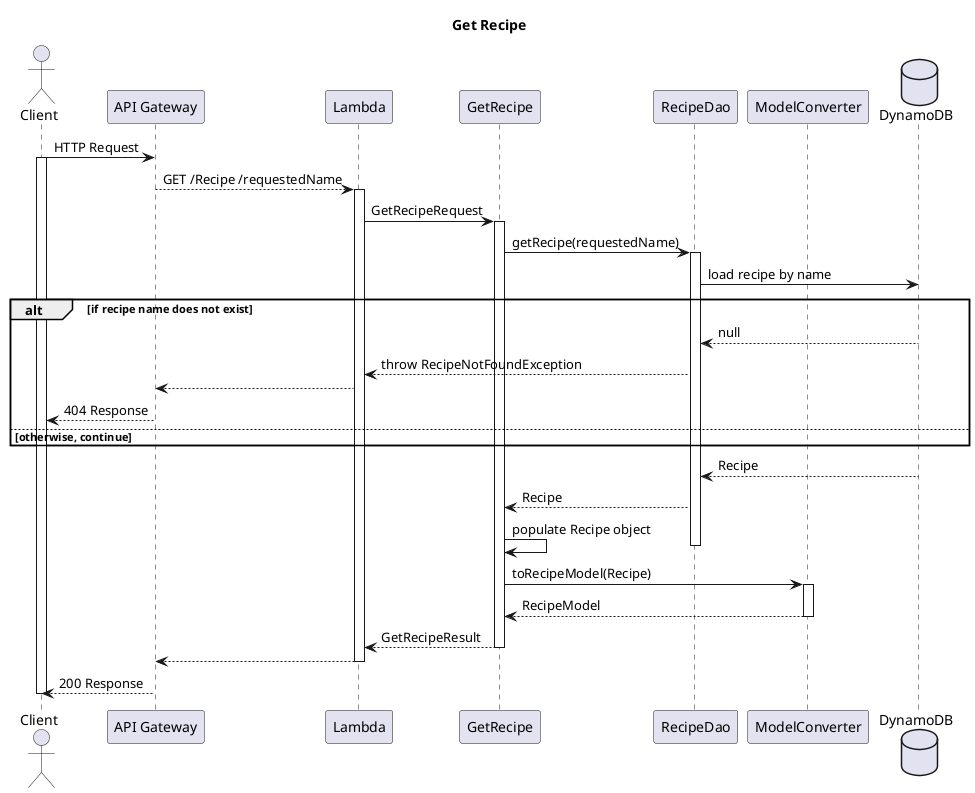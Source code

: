 @startuml
title Get Recipe

actor Client
participant "API Gateway" as APIGateway
participant Lambda
participant GetRecipe
participant RecipeDao
participant ModelConverter
database DynamoDB


Client -> APIGateway : HTTP Request
activate Client
APIGateway --> Lambda : GET /Recipe /requestedName
activate Lambda

Lambda -> GetRecipe : GetRecipeRequest
activate GetRecipe
GetRecipe -> RecipeDao : getRecipe(requestedName)
activate RecipeDao
RecipeDao -> DynamoDB : load recipe by name
alt if recipe name does not exist
    RecipeDao <-- DynamoDB : null
    Lambda <-- RecipeDao : throw RecipeNotFoundException
    APIGateway <-- Lambda
    Client <-- APIGateway : 404 Response
else otherwise, continue
end

RecipeDao <-- DynamoDB : Recipe
GetRecipe <-- RecipeDao : Recipe

GetRecipe -> GetRecipe : populate Recipe object
deactivate RecipeDao
GetRecipe -> ModelConverter : toRecipeModel(Recipe)
activate ModelConverter
GetRecipe <-- ModelConverter : RecipeModel
deactivate ModelConverter


deactivate RecipeDao
Lambda <-- GetRecipe : GetRecipeResult
deactivate GetRecipe
APIGateway <-- Lambda


deactivate Lambda
Client <-- APIGateway : 200 Response
deactivate Client

@enduml